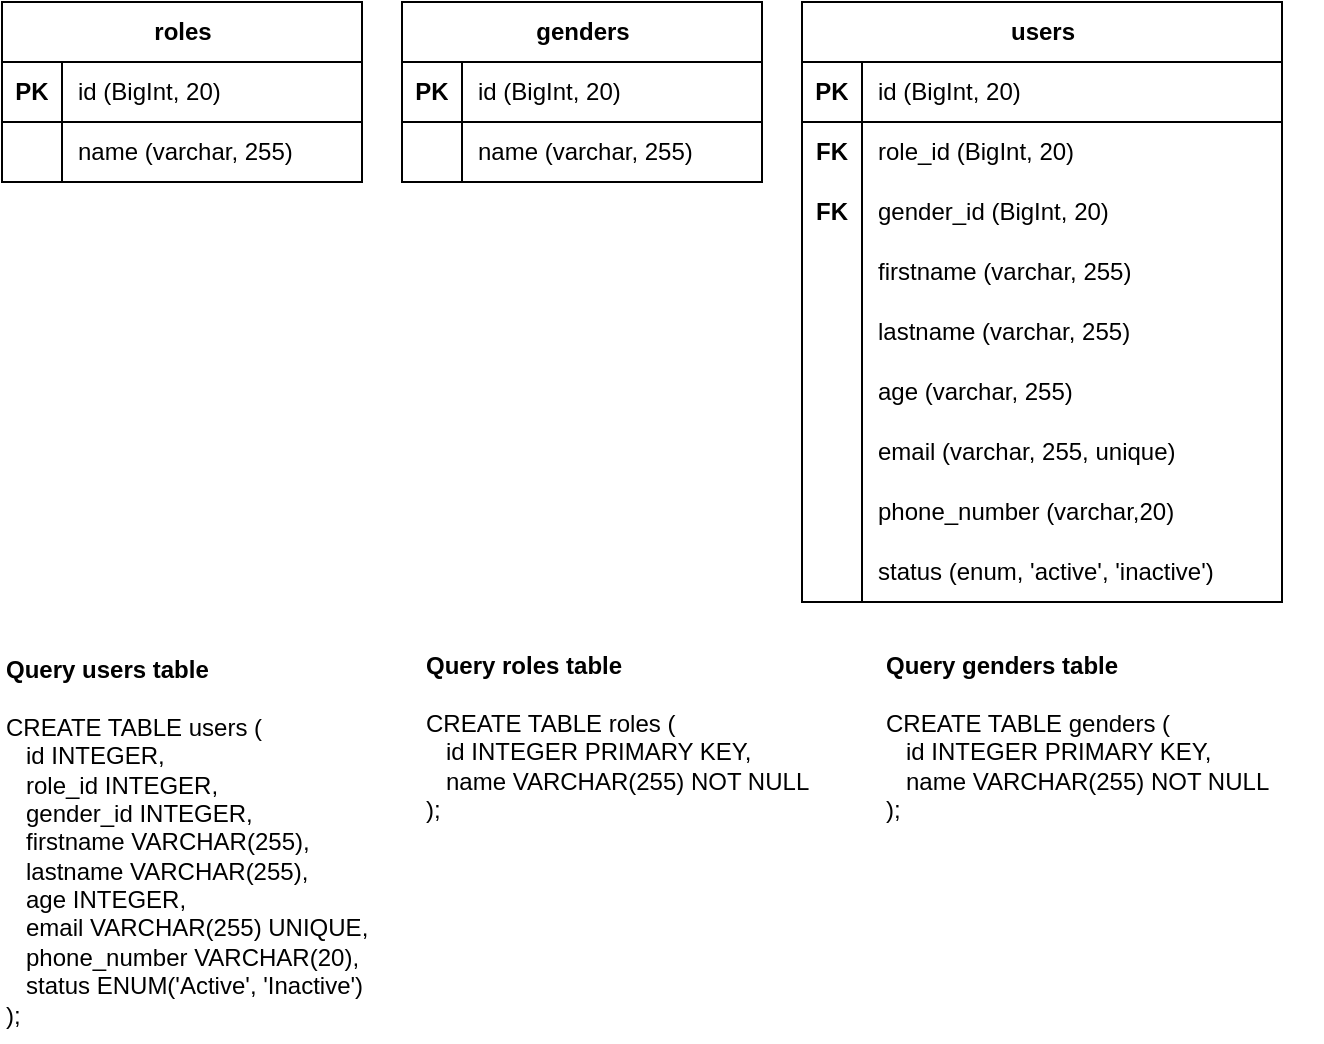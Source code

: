 <mxfile version="22.1.3" type="github">
  <diagram name="Page-1" id="N22ZHcxldVnQ0uxoigwu">
    <mxGraphModel dx="1360" dy="917" grid="1" gridSize="10" guides="1" tooltips="1" connect="1" arrows="1" fold="1" page="1" pageScale="1" pageWidth="850" pageHeight="1100" math="0" shadow="0">
      <root>
        <mxCell id="0" />
        <mxCell id="1" parent="0" />
        <mxCell id="YjZiiMKJeJTJuqKFajjN-1" value="roles" style="shape=table;startSize=30;container=1;collapsible=1;childLayout=tableLayout;fixedRows=1;rowLines=0;fontStyle=1;align=center;resizeLast=1;html=1;" vertex="1" parent="1">
          <mxGeometry x="90" y="130" width="180" height="90" as="geometry">
            <mxRectangle x="90" y="130" width="70" height="30" as="alternateBounds" />
          </mxGeometry>
        </mxCell>
        <mxCell id="YjZiiMKJeJTJuqKFajjN-2" value="" style="shape=tableRow;horizontal=0;startSize=0;swimlaneHead=0;swimlaneBody=0;fillColor=none;collapsible=0;dropTarget=0;points=[[0,0.5],[1,0.5]];portConstraint=eastwest;top=0;left=0;right=0;bottom=1;" vertex="1" parent="YjZiiMKJeJTJuqKFajjN-1">
          <mxGeometry y="30" width="180" height="30" as="geometry" />
        </mxCell>
        <mxCell id="YjZiiMKJeJTJuqKFajjN-3" value="PK" style="shape=partialRectangle;connectable=0;fillColor=none;top=0;left=0;bottom=0;right=0;fontStyle=1;overflow=hidden;whiteSpace=wrap;html=1;" vertex="1" parent="YjZiiMKJeJTJuqKFajjN-2">
          <mxGeometry width="30" height="30" as="geometry">
            <mxRectangle width="30" height="30" as="alternateBounds" />
          </mxGeometry>
        </mxCell>
        <mxCell id="YjZiiMKJeJTJuqKFajjN-4" value="id (BigInt, 20)" style="shape=partialRectangle;connectable=0;fillColor=none;top=0;left=0;bottom=0;right=0;align=left;spacingLeft=6;fontStyle=0;overflow=hidden;whiteSpace=wrap;html=1;" vertex="1" parent="YjZiiMKJeJTJuqKFajjN-2">
          <mxGeometry x="30" width="150" height="30" as="geometry">
            <mxRectangle width="150" height="30" as="alternateBounds" />
          </mxGeometry>
        </mxCell>
        <mxCell id="YjZiiMKJeJTJuqKFajjN-5" value="" style="shape=tableRow;horizontal=0;startSize=0;swimlaneHead=0;swimlaneBody=0;fillColor=none;collapsible=0;dropTarget=0;points=[[0,0.5],[1,0.5]];portConstraint=eastwest;top=0;left=0;right=0;bottom=0;" vertex="1" parent="YjZiiMKJeJTJuqKFajjN-1">
          <mxGeometry y="60" width="180" height="30" as="geometry" />
        </mxCell>
        <mxCell id="YjZiiMKJeJTJuqKFajjN-6" value="" style="shape=partialRectangle;connectable=0;fillColor=none;top=0;left=0;bottom=0;right=0;editable=1;overflow=hidden;whiteSpace=wrap;html=1;" vertex="1" parent="YjZiiMKJeJTJuqKFajjN-5">
          <mxGeometry width="30" height="30" as="geometry">
            <mxRectangle width="30" height="30" as="alternateBounds" />
          </mxGeometry>
        </mxCell>
        <mxCell id="YjZiiMKJeJTJuqKFajjN-7" value="name (varchar, 255)" style="shape=partialRectangle;connectable=0;fillColor=none;top=0;left=0;bottom=0;right=0;align=left;spacingLeft=6;overflow=hidden;whiteSpace=wrap;html=1;" vertex="1" parent="YjZiiMKJeJTJuqKFajjN-5">
          <mxGeometry x="30" width="150" height="30" as="geometry">
            <mxRectangle width="150" height="30" as="alternateBounds" />
          </mxGeometry>
        </mxCell>
        <mxCell id="YjZiiMKJeJTJuqKFajjN-8" value="genders" style="shape=table;startSize=30;container=1;collapsible=1;childLayout=tableLayout;fixedRows=1;rowLines=0;fontStyle=1;align=center;resizeLast=1;html=1;" vertex="1" parent="1">
          <mxGeometry x="290" y="130" width="180" height="90" as="geometry" />
        </mxCell>
        <mxCell id="YjZiiMKJeJTJuqKFajjN-9" value="" style="shape=tableRow;horizontal=0;startSize=0;swimlaneHead=0;swimlaneBody=0;fillColor=none;collapsible=0;dropTarget=0;points=[[0,0.5],[1,0.5]];portConstraint=eastwest;top=0;left=0;right=0;bottom=1;" vertex="1" parent="YjZiiMKJeJTJuqKFajjN-8">
          <mxGeometry y="30" width="180" height="30" as="geometry" />
        </mxCell>
        <mxCell id="YjZiiMKJeJTJuqKFajjN-10" value="PK" style="shape=partialRectangle;connectable=0;fillColor=none;top=0;left=0;bottom=0;right=0;fontStyle=1;overflow=hidden;whiteSpace=wrap;html=1;" vertex="1" parent="YjZiiMKJeJTJuqKFajjN-9">
          <mxGeometry width="30" height="30" as="geometry">
            <mxRectangle width="30" height="30" as="alternateBounds" />
          </mxGeometry>
        </mxCell>
        <mxCell id="YjZiiMKJeJTJuqKFajjN-11" value="&lt;span style=&quot;font-weight: normal;&quot;&gt;id (BigInt, 20)&lt;/span&gt;" style="shape=partialRectangle;connectable=0;fillColor=none;top=0;left=0;bottom=0;right=0;align=left;spacingLeft=6;fontStyle=1;overflow=hidden;whiteSpace=wrap;html=1;" vertex="1" parent="YjZiiMKJeJTJuqKFajjN-9">
          <mxGeometry x="30" width="150" height="30" as="geometry">
            <mxRectangle width="150" height="30" as="alternateBounds" />
          </mxGeometry>
        </mxCell>
        <mxCell id="YjZiiMKJeJTJuqKFajjN-12" value="" style="shape=tableRow;horizontal=0;startSize=0;swimlaneHead=0;swimlaneBody=0;fillColor=none;collapsible=0;dropTarget=0;points=[[0,0.5],[1,0.5]];portConstraint=eastwest;top=0;left=0;right=0;bottom=0;" vertex="1" parent="YjZiiMKJeJTJuqKFajjN-8">
          <mxGeometry y="60" width="180" height="30" as="geometry" />
        </mxCell>
        <mxCell id="YjZiiMKJeJTJuqKFajjN-13" value="" style="shape=partialRectangle;connectable=0;fillColor=none;top=0;left=0;bottom=0;right=0;editable=1;overflow=hidden;whiteSpace=wrap;html=1;" vertex="1" parent="YjZiiMKJeJTJuqKFajjN-12">
          <mxGeometry width="30" height="30" as="geometry">
            <mxRectangle width="30" height="30" as="alternateBounds" />
          </mxGeometry>
        </mxCell>
        <mxCell id="YjZiiMKJeJTJuqKFajjN-14" value="name (varchar, 255)" style="shape=partialRectangle;connectable=0;fillColor=none;top=0;left=0;bottom=0;right=0;align=left;spacingLeft=6;overflow=hidden;whiteSpace=wrap;html=1;" vertex="1" parent="YjZiiMKJeJTJuqKFajjN-12">
          <mxGeometry x="30" width="150" height="30" as="geometry">
            <mxRectangle width="150" height="30" as="alternateBounds" />
          </mxGeometry>
        </mxCell>
        <mxCell id="YjZiiMKJeJTJuqKFajjN-15" value="users" style="shape=table;startSize=30;container=1;collapsible=1;childLayout=tableLayout;fixedRows=1;rowLines=0;fontStyle=1;align=center;resizeLast=1;html=1;" vertex="1" parent="1">
          <mxGeometry x="490" y="130" width="240" height="300" as="geometry" />
        </mxCell>
        <mxCell id="YjZiiMKJeJTJuqKFajjN-16" value="" style="shape=tableRow;horizontal=0;startSize=0;swimlaneHead=0;swimlaneBody=0;fillColor=none;collapsible=0;dropTarget=0;points=[[0,0.5],[1,0.5]];portConstraint=eastwest;top=0;left=0;right=0;bottom=1;" vertex="1" parent="YjZiiMKJeJTJuqKFajjN-15">
          <mxGeometry y="30" width="240" height="30" as="geometry" />
        </mxCell>
        <mxCell id="YjZiiMKJeJTJuqKFajjN-17" value="PK" style="shape=partialRectangle;connectable=0;fillColor=none;top=0;left=0;bottom=0;right=0;fontStyle=1;overflow=hidden;whiteSpace=wrap;html=1;" vertex="1" parent="YjZiiMKJeJTJuqKFajjN-16">
          <mxGeometry width="30" height="30" as="geometry">
            <mxRectangle width="30" height="30" as="alternateBounds" />
          </mxGeometry>
        </mxCell>
        <mxCell id="YjZiiMKJeJTJuqKFajjN-18" value="id (BigInt, 20)" style="shape=partialRectangle;connectable=0;fillColor=none;top=0;left=0;bottom=0;right=0;align=left;spacingLeft=6;fontStyle=0;overflow=hidden;whiteSpace=wrap;html=1;" vertex="1" parent="YjZiiMKJeJTJuqKFajjN-16">
          <mxGeometry x="30" width="210" height="30" as="geometry">
            <mxRectangle width="210" height="30" as="alternateBounds" />
          </mxGeometry>
        </mxCell>
        <mxCell id="YjZiiMKJeJTJuqKFajjN-19" value="" style="shape=tableRow;horizontal=0;startSize=0;swimlaneHead=0;swimlaneBody=0;fillColor=none;collapsible=0;dropTarget=0;points=[[0,0.5],[1,0.5]];portConstraint=eastwest;top=0;left=0;right=0;bottom=0;" vertex="1" parent="YjZiiMKJeJTJuqKFajjN-15">
          <mxGeometry y="60" width="240" height="30" as="geometry" />
        </mxCell>
        <mxCell id="YjZiiMKJeJTJuqKFajjN-20" value="" style="shape=partialRectangle;connectable=0;fillColor=none;top=0;left=0;bottom=0;right=0;editable=1;overflow=hidden;whiteSpace=wrap;html=1;" vertex="1" parent="YjZiiMKJeJTJuqKFajjN-19">
          <mxGeometry width="30" height="30" as="geometry">
            <mxRectangle width="30" height="30" as="alternateBounds" />
          </mxGeometry>
        </mxCell>
        <mxCell id="YjZiiMKJeJTJuqKFajjN-21" value="role_id (BigInt, 20)" style="shape=partialRectangle;connectable=0;fillColor=none;top=0;left=0;bottom=0;right=0;align=left;spacingLeft=6;overflow=hidden;whiteSpace=wrap;html=1;" vertex="1" parent="YjZiiMKJeJTJuqKFajjN-19">
          <mxGeometry x="30" width="210" height="30" as="geometry">
            <mxRectangle width="210" height="30" as="alternateBounds" />
          </mxGeometry>
        </mxCell>
        <mxCell id="YjZiiMKJeJTJuqKFajjN-22" value="" style="shape=tableRow;horizontal=0;startSize=0;swimlaneHead=0;swimlaneBody=0;fillColor=none;collapsible=0;dropTarget=0;points=[[0,0.5],[1,0.5]];portConstraint=eastwest;top=0;left=0;right=0;bottom=0;" vertex="1" parent="YjZiiMKJeJTJuqKFajjN-15">
          <mxGeometry y="90" width="240" height="30" as="geometry" />
        </mxCell>
        <mxCell id="YjZiiMKJeJTJuqKFajjN-23" value="" style="shape=partialRectangle;connectable=0;fillColor=none;top=0;left=0;bottom=0;right=0;editable=1;overflow=hidden;whiteSpace=wrap;html=1;" vertex="1" parent="YjZiiMKJeJTJuqKFajjN-22">
          <mxGeometry width="30" height="30" as="geometry">
            <mxRectangle width="30" height="30" as="alternateBounds" />
          </mxGeometry>
        </mxCell>
        <mxCell id="YjZiiMKJeJTJuqKFajjN-24" value="gender_id (BigInt, 20)" style="shape=partialRectangle;connectable=0;fillColor=none;top=0;left=0;bottom=0;right=0;align=left;spacingLeft=6;overflow=hidden;whiteSpace=wrap;html=1;" vertex="1" parent="YjZiiMKJeJTJuqKFajjN-22">
          <mxGeometry x="30" width="210" height="30" as="geometry">
            <mxRectangle width="210" height="30" as="alternateBounds" />
          </mxGeometry>
        </mxCell>
        <mxCell id="YjZiiMKJeJTJuqKFajjN-25" value="" style="shape=tableRow;horizontal=0;startSize=0;swimlaneHead=0;swimlaneBody=0;fillColor=none;collapsible=0;dropTarget=0;points=[[0,0.5],[1,0.5]];portConstraint=eastwest;top=0;left=0;right=0;bottom=0;" vertex="1" parent="YjZiiMKJeJTJuqKFajjN-15">
          <mxGeometry y="120" width="240" height="30" as="geometry" />
        </mxCell>
        <mxCell id="YjZiiMKJeJTJuqKFajjN-26" value="" style="shape=partialRectangle;connectable=0;fillColor=none;top=0;left=0;bottom=0;right=0;editable=1;overflow=hidden;whiteSpace=wrap;html=1;" vertex="1" parent="YjZiiMKJeJTJuqKFajjN-25">
          <mxGeometry width="30" height="30" as="geometry">
            <mxRectangle width="30" height="30" as="alternateBounds" />
          </mxGeometry>
        </mxCell>
        <mxCell id="YjZiiMKJeJTJuqKFajjN-27" value="firstname (varchar, 255)" style="shape=partialRectangle;connectable=0;fillColor=none;top=0;left=0;bottom=0;right=0;align=left;spacingLeft=6;overflow=hidden;whiteSpace=wrap;html=1;" vertex="1" parent="YjZiiMKJeJTJuqKFajjN-25">
          <mxGeometry x="30" width="210" height="30" as="geometry">
            <mxRectangle width="210" height="30" as="alternateBounds" />
          </mxGeometry>
        </mxCell>
        <mxCell id="YjZiiMKJeJTJuqKFajjN-28" value="" style="shape=tableRow;horizontal=0;startSize=0;swimlaneHead=0;swimlaneBody=0;fillColor=none;collapsible=0;dropTarget=0;points=[[0,0.5],[1,0.5]];portConstraint=eastwest;top=0;left=0;right=0;bottom=0;" vertex="1" parent="YjZiiMKJeJTJuqKFajjN-15">
          <mxGeometry y="150" width="240" height="30" as="geometry" />
        </mxCell>
        <mxCell id="YjZiiMKJeJTJuqKFajjN-29" value="" style="shape=partialRectangle;connectable=0;fillColor=none;top=0;left=0;bottom=0;right=0;editable=1;overflow=hidden;whiteSpace=wrap;html=1;" vertex="1" parent="YjZiiMKJeJTJuqKFajjN-28">
          <mxGeometry width="30" height="30" as="geometry">
            <mxRectangle width="30" height="30" as="alternateBounds" />
          </mxGeometry>
        </mxCell>
        <mxCell id="YjZiiMKJeJTJuqKFajjN-30" value="lastname (varchar, 255)" style="shape=partialRectangle;connectable=0;fillColor=none;top=0;left=0;bottom=0;right=0;align=left;spacingLeft=6;overflow=hidden;whiteSpace=wrap;html=1;" vertex="1" parent="YjZiiMKJeJTJuqKFajjN-28">
          <mxGeometry x="30" width="210" height="30" as="geometry">
            <mxRectangle width="210" height="30" as="alternateBounds" />
          </mxGeometry>
        </mxCell>
        <mxCell id="YjZiiMKJeJTJuqKFajjN-31" value="" style="shape=tableRow;horizontal=0;startSize=0;swimlaneHead=0;swimlaneBody=0;fillColor=none;collapsible=0;dropTarget=0;points=[[0,0.5],[1,0.5]];portConstraint=eastwest;top=0;left=0;right=0;bottom=0;" vertex="1" parent="YjZiiMKJeJTJuqKFajjN-15">
          <mxGeometry y="180" width="240" height="30" as="geometry" />
        </mxCell>
        <mxCell id="YjZiiMKJeJTJuqKFajjN-32" value="" style="shape=partialRectangle;connectable=0;fillColor=none;top=0;left=0;bottom=0;right=0;editable=1;overflow=hidden;whiteSpace=wrap;html=1;" vertex="1" parent="YjZiiMKJeJTJuqKFajjN-31">
          <mxGeometry width="30" height="30" as="geometry">
            <mxRectangle width="30" height="30" as="alternateBounds" />
          </mxGeometry>
        </mxCell>
        <mxCell id="YjZiiMKJeJTJuqKFajjN-33" value="age (varchar, 255)" style="shape=partialRectangle;connectable=0;fillColor=none;top=0;left=0;bottom=0;right=0;align=left;spacingLeft=6;overflow=hidden;whiteSpace=wrap;html=1;" vertex="1" parent="YjZiiMKJeJTJuqKFajjN-31">
          <mxGeometry x="30" width="210" height="30" as="geometry">
            <mxRectangle width="210" height="30" as="alternateBounds" />
          </mxGeometry>
        </mxCell>
        <mxCell id="YjZiiMKJeJTJuqKFajjN-34" value="" style="shape=tableRow;horizontal=0;startSize=0;swimlaneHead=0;swimlaneBody=0;fillColor=none;collapsible=0;dropTarget=0;points=[[0,0.5],[1,0.5]];portConstraint=eastwest;top=0;left=0;right=0;bottom=0;" vertex="1" parent="YjZiiMKJeJTJuqKFajjN-15">
          <mxGeometry y="210" width="240" height="30" as="geometry" />
        </mxCell>
        <mxCell id="YjZiiMKJeJTJuqKFajjN-35" value="" style="shape=partialRectangle;connectable=0;fillColor=none;top=0;left=0;bottom=0;right=0;editable=1;overflow=hidden;whiteSpace=wrap;html=1;" vertex="1" parent="YjZiiMKJeJTJuqKFajjN-34">
          <mxGeometry width="30" height="30" as="geometry">
            <mxRectangle width="30" height="30" as="alternateBounds" />
          </mxGeometry>
        </mxCell>
        <mxCell id="YjZiiMKJeJTJuqKFajjN-36" value="email (varchar, 255, unique)" style="shape=partialRectangle;connectable=0;fillColor=none;top=0;left=0;bottom=0;right=0;align=left;spacingLeft=6;overflow=hidden;whiteSpace=wrap;html=1;" vertex="1" parent="YjZiiMKJeJTJuqKFajjN-34">
          <mxGeometry x="30" width="210" height="30" as="geometry">
            <mxRectangle width="210" height="30" as="alternateBounds" />
          </mxGeometry>
        </mxCell>
        <mxCell id="YjZiiMKJeJTJuqKFajjN-37" value="" style="shape=tableRow;horizontal=0;startSize=0;swimlaneHead=0;swimlaneBody=0;fillColor=none;collapsible=0;dropTarget=0;points=[[0,0.5],[1,0.5]];portConstraint=eastwest;top=0;left=0;right=0;bottom=0;" vertex="1" parent="YjZiiMKJeJTJuqKFajjN-15">
          <mxGeometry y="240" width="240" height="30" as="geometry" />
        </mxCell>
        <mxCell id="YjZiiMKJeJTJuqKFajjN-38" value="" style="shape=partialRectangle;connectable=0;fillColor=none;top=0;left=0;bottom=0;right=0;editable=1;overflow=hidden;whiteSpace=wrap;html=1;" vertex="1" parent="YjZiiMKJeJTJuqKFajjN-37">
          <mxGeometry width="30" height="30" as="geometry">
            <mxRectangle width="30" height="30" as="alternateBounds" />
          </mxGeometry>
        </mxCell>
        <mxCell id="YjZiiMKJeJTJuqKFajjN-39" value="phone_number (varchar,20)" style="shape=partialRectangle;connectable=0;fillColor=none;top=0;left=0;bottom=0;right=0;align=left;spacingLeft=6;overflow=hidden;whiteSpace=wrap;html=1;" vertex="1" parent="YjZiiMKJeJTJuqKFajjN-37">
          <mxGeometry x="30" width="210" height="30" as="geometry">
            <mxRectangle width="210" height="30" as="alternateBounds" />
          </mxGeometry>
        </mxCell>
        <mxCell id="YjZiiMKJeJTJuqKFajjN-40" value="" style="shape=tableRow;horizontal=0;startSize=0;swimlaneHead=0;swimlaneBody=0;fillColor=none;collapsible=0;dropTarget=0;points=[[0,0.5],[1,0.5]];portConstraint=eastwest;top=0;left=0;right=0;bottom=0;" vertex="1" parent="YjZiiMKJeJTJuqKFajjN-15">
          <mxGeometry y="270" width="240" height="30" as="geometry" />
        </mxCell>
        <mxCell id="YjZiiMKJeJTJuqKFajjN-41" value="" style="shape=partialRectangle;connectable=0;fillColor=none;top=0;left=0;bottom=0;right=0;editable=1;overflow=hidden;whiteSpace=wrap;html=1;" vertex="1" parent="YjZiiMKJeJTJuqKFajjN-40">
          <mxGeometry width="30" height="30" as="geometry">
            <mxRectangle width="30" height="30" as="alternateBounds" />
          </mxGeometry>
        </mxCell>
        <mxCell id="YjZiiMKJeJTJuqKFajjN-42" value="status (enum, &#39;active&#39;, &#39;inactive&#39;)" style="shape=partialRectangle;connectable=0;fillColor=none;top=0;left=0;bottom=0;right=0;align=left;spacingLeft=6;overflow=hidden;whiteSpace=wrap;html=1;" vertex="1" parent="YjZiiMKJeJTJuqKFajjN-40">
          <mxGeometry x="30" width="210" height="30" as="geometry">
            <mxRectangle width="210" height="30" as="alternateBounds" />
          </mxGeometry>
        </mxCell>
        <mxCell id="YjZiiMKJeJTJuqKFajjN-43" value="FK" style="shape=partialRectangle;connectable=0;fillColor=none;top=0;left=0;bottom=0;right=0;fontStyle=1;overflow=hidden;whiteSpace=wrap;html=1;" vertex="1" parent="1">
          <mxGeometry x="490" y="190" width="30" height="30" as="geometry">
            <mxRectangle width="30" height="30" as="alternateBounds" />
          </mxGeometry>
        </mxCell>
        <mxCell id="YjZiiMKJeJTJuqKFajjN-44" value="FK" style="shape=partialRectangle;connectable=0;fillColor=none;top=0;left=0;bottom=0;right=0;fontStyle=1;overflow=hidden;whiteSpace=wrap;html=1;" vertex="1" parent="1">
          <mxGeometry x="490" y="220" width="30" height="30" as="geometry">
            <mxRectangle width="30" height="30" as="alternateBounds" />
          </mxGeometry>
        </mxCell>
        <mxCell id="YjZiiMKJeJTJuqKFajjN-45" value="&lt;b&gt;Query users table&lt;/b&gt;&lt;br&gt;&lt;br&gt;&lt;div&gt;CREATE TABLE users (&lt;/div&gt;&lt;div&gt;&amp;nbsp; &amp;nbsp;id INTEGER,&lt;/div&gt;&lt;div&gt;&amp;nbsp; &amp;nbsp;role_id INTEGER,&lt;/div&gt;&lt;div&gt;&amp;nbsp; &amp;nbsp;gender_id INTEGER,&lt;/div&gt;&lt;div&gt;&amp;nbsp; &amp;nbsp;firstname VARCHAR(255),&lt;/div&gt;&lt;div&gt;&amp;nbsp; &amp;nbsp;lastname VARCHAR(255),&lt;/div&gt;&lt;div&gt;&amp;nbsp; &amp;nbsp;age INTEGER,&lt;/div&gt;&lt;div&gt;&amp;nbsp; &amp;nbsp;email VARCHAR(255) UNIQUE,&lt;/div&gt;&lt;div&gt;&amp;nbsp; &amp;nbsp;phone_number VARCHAR(20),&lt;/div&gt;&lt;div&gt;&amp;nbsp; &amp;nbsp;status ENUM(&#39;Active&#39;, &#39;Inactive&#39;)&lt;/div&gt;&lt;div&gt;);&lt;/div&gt;" style="text;html=1;align=left;verticalAlign=middle;resizable=0;points=[];autosize=1;strokeColor=none;fillColor=none;" vertex="1" parent="1">
          <mxGeometry x="90" y="450" width="200" height="200" as="geometry" />
        </mxCell>
        <mxCell id="YjZiiMKJeJTJuqKFajjN-46" value="&lt;b&gt;Query roles table&lt;/b&gt;&lt;br&gt;&lt;br&gt;&lt;div&gt;&lt;div&gt;CREATE TABLE roles (&lt;/div&gt;&lt;div&gt;&amp;nbsp; &amp;nbsp;id INTEGER PRIMARY KEY,&lt;/div&gt;&lt;div&gt;&amp;nbsp; &amp;nbsp;name VARCHAR(255) NOT NULL&lt;/div&gt;&lt;div&gt;);&lt;/div&gt;&lt;/div&gt;&lt;div&gt;&lt;br&gt;&lt;/div&gt;" style="text;html=1;align=left;verticalAlign=middle;resizable=0;points=[];autosize=1;strokeColor=none;fillColor=none;" vertex="1" parent="1">
          <mxGeometry x="300" y="450" width="220" height="110" as="geometry" />
        </mxCell>
        <mxCell id="YjZiiMKJeJTJuqKFajjN-47" value="&lt;b&gt;Query genders table&lt;/b&gt;&lt;br&gt;&lt;br&gt;&lt;div&gt;&lt;div&gt;CREATE TABLE genders (&lt;/div&gt;&lt;div&gt;&amp;nbsp; &amp;nbsp;id INTEGER PRIMARY KEY,&lt;/div&gt;&lt;div&gt;&amp;nbsp; &amp;nbsp;name VARCHAR(255) NOT NULL&lt;/div&gt;&lt;div&gt;);&lt;/div&gt;&lt;/div&gt;&lt;div&gt;&lt;br&gt;&lt;/div&gt;" style="text;html=1;align=left;verticalAlign=middle;resizable=0;points=[];autosize=1;strokeColor=none;fillColor=none;" vertex="1" parent="1">
          <mxGeometry x="530" y="450" width="220" height="110" as="geometry" />
        </mxCell>
      </root>
    </mxGraphModel>
  </diagram>
</mxfile>
